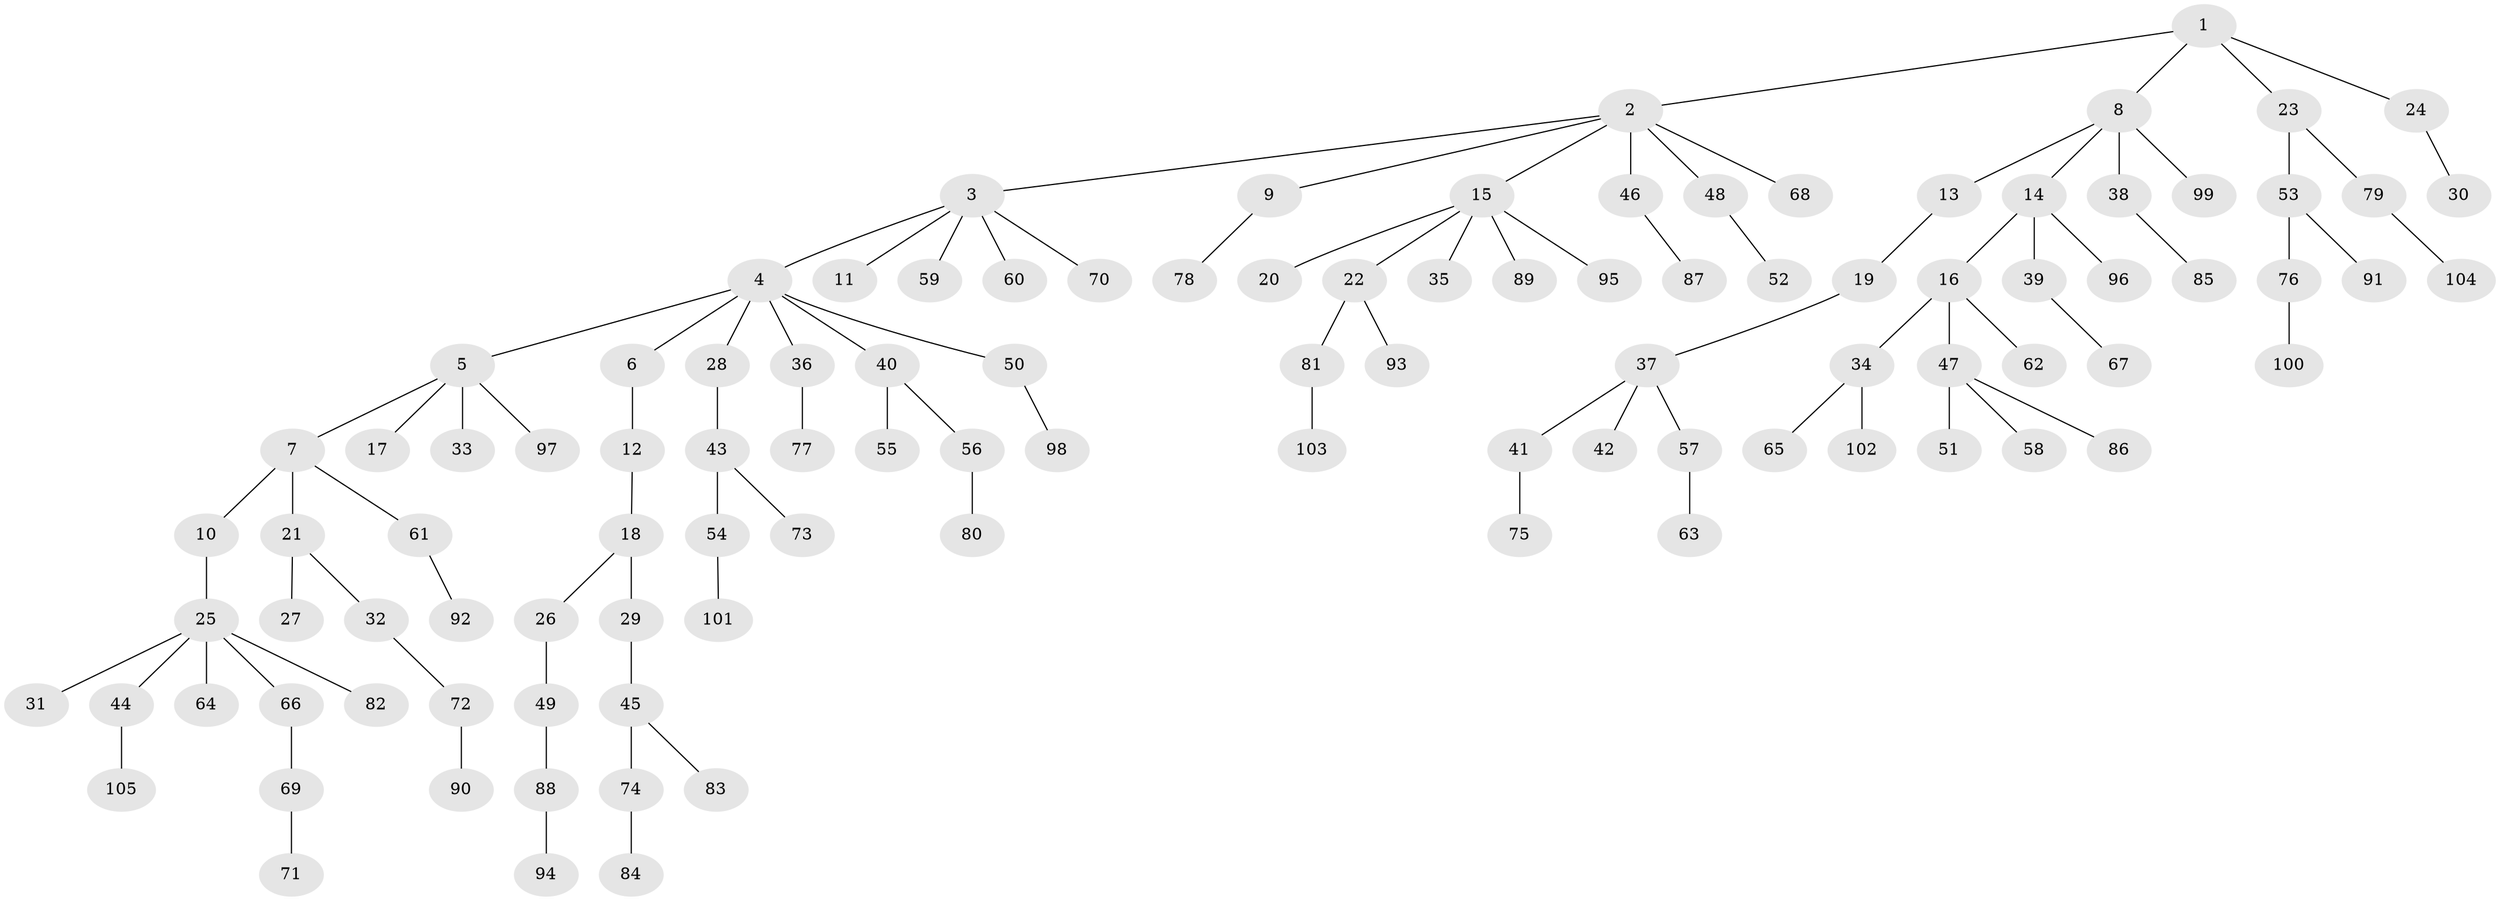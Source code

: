 // coarse degree distribution, {4: 0.0625, 5: 0.03125, 2: 0.21875, 6: 0.03125, 3: 0.125, 1: 0.53125}
// Generated by graph-tools (version 1.1) at 2025/51/03/04/25 22:51:36]
// undirected, 105 vertices, 104 edges
graph export_dot {
  node [color=gray90,style=filled];
  1;
  2;
  3;
  4;
  5;
  6;
  7;
  8;
  9;
  10;
  11;
  12;
  13;
  14;
  15;
  16;
  17;
  18;
  19;
  20;
  21;
  22;
  23;
  24;
  25;
  26;
  27;
  28;
  29;
  30;
  31;
  32;
  33;
  34;
  35;
  36;
  37;
  38;
  39;
  40;
  41;
  42;
  43;
  44;
  45;
  46;
  47;
  48;
  49;
  50;
  51;
  52;
  53;
  54;
  55;
  56;
  57;
  58;
  59;
  60;
  61;
  62;
  63;
  64;
  65;
  66;
  67;
  68;
  69;
  70;
  71;
  72;
  73;
  74;
  75;
  76;
  77;
  78;
  79;
  80;
  81;
  82;
  83;
  84;
  85;
  86;
  87;
  88;
  89;
  90;
  91;
  92;
  93;
  94;
  95;
  96;
  97;
  98;
  99;
  100;
  101;
  102;
  103;
  104;
  105;
  1 -- 2;
  1 -- 8;
  1 -- 23;
  1 -- 24;
  2 -- 3;
  2 -- 9;
  2 -- 15;
  2 -- 46;
  2 -- 48;
  2 -- 68;
  3 -- 4;
  3 -- 11;
  3 -- 59;
  3 -- 60;
  3 -- 70;
  4 -- 5;
  4 -- 6;
  4 -- 28;
  4 -- 36;
  4 -- 40;
  4 -- 50;
  5 -- 7;
  5 -- 17;
  5 -- 33;
  5 -- 97;
  6 -- 12;
  7 -- 10;
  7 -- 21;
  7 -- 61;
  8 -- 13;
  8 -- 14;
  8 -- 38;
  8 -- 99;
  9 -- 78;
  10 -- 25;
  12 -- 18;
  13 -- 19;
  14 -- 16;
  14 -- 39;
  14 -- 96;
  15 -- 20;
  15 -- 22;
  15 -- 35;
  15 -- 89;
  15 -- 95;
  16 -- 34;
  16 -- 47;
  16 -- 62;
  18 -- 26;
  18 -- 29;
  19 -- 37;
  21 -- 27;
  21 -- 32;
  22 -- 81;
  22 -- 93;
  23 -- 53;
  23 -- 79;
  24 -- 30;
  25 -- 31;
  25 -- 44;
  25 -- 64;
  25 -- 66;
  25 -- 82;
  26 -- 49;
  28 -- 43;
  29 -- 45;
  32 -- 72;
  34 -- 65;
  34 -- 102;
  36 -- 77;
  37 -- 41;
  37 -- 42;
  37 -- 57;
  38 -- 85;
  39 -- 67;
  40 -- 55;
  40 -- 56;
  41 -- 75;
  43 -- 54;
  43 -- 73;
  44 -- 105;
  45 -- 74;
  45 -- 83;
  46 -- 87;
  47 -- 51;
  47 -- 58;
  47 -- 86;
  48 -- 52;
  49 -- 88;
  50 -- 98;
  53 -- 76;
  53 -- 91;
  54 -- 101;
  56 -- 80;
  57 -- 63;
  61 -- 92;
  66 -- 69;
  69 -- 71;
  72 -- 90;
  74 -- 84;
  76 -- 100;
  79 -- 104;
  81 -- 103;
  88 -- 94;
}
